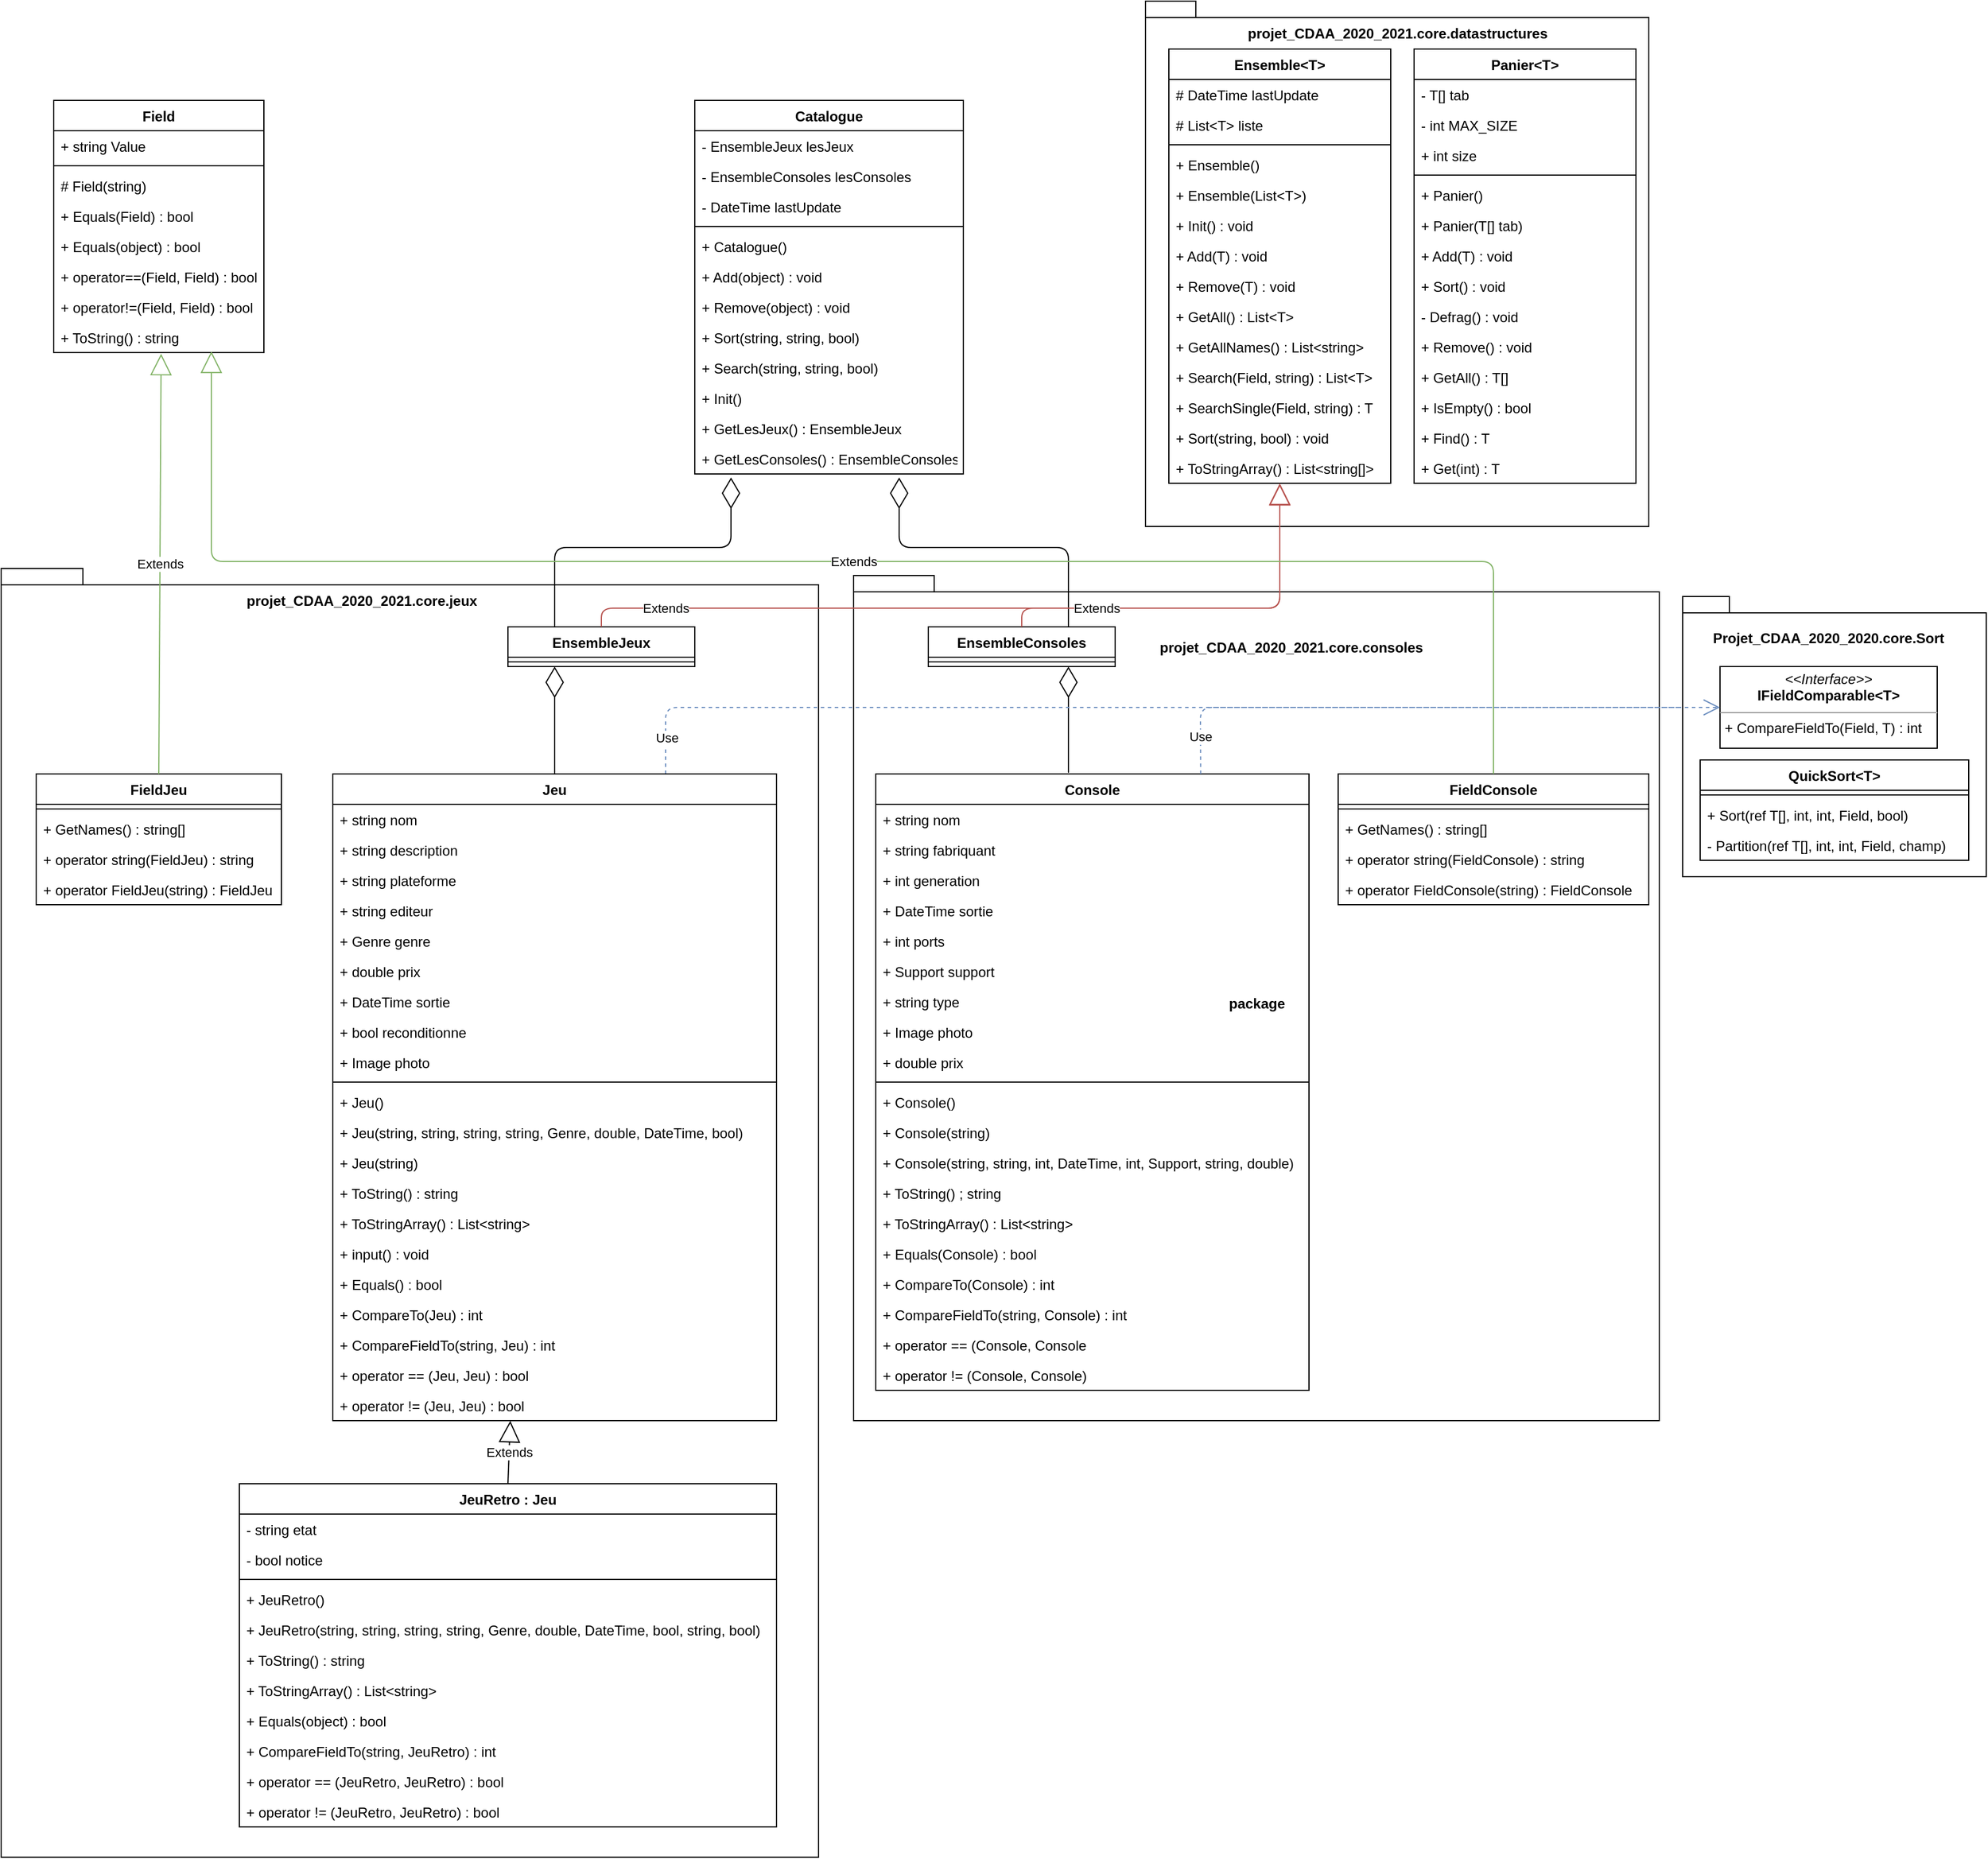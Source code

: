 <mxfile version="13.9.9" type="device"><diagram id="C5RBs43oDa-KdzZeNtuy" name="Page-1"><mxGraphModel dx="2844" dy="1644" grid="1" gridSize="10" guides="1" tooltips="1" connect="1" arrows="1" fold="1" page="1" pageScale="1" pageWidth="827" pageHeight="1169" math="0" shadow="0"><root><mxCell id="WIyWlLk6GJQsqaUBKTNV-0"/><mxCell id="WIyWlLk6GJQsqaUBKTNV-1" parent="WIyWlLk6GJQsqaUBKTNV-0"/><mxCell id="S_NhFD1LJ7OR-dnTlbpL-75" value="package" style="shape=folder;fontStyle=1;spacingTop=10;tabWidth=40;tabHeight=14;tabPosition=left;html=1;" vertex="1" parent="WIyWlLk6GJQsqaUBKTNV-1"><mxGeometry x="750" y="492" width="690" height="724" as="geometry"/></mxCell><mxCell id="S_NhFD1LJ7OR-dnTlbpL-71" value="" style="shape=folder;fontStyle=1;spacingTop=10;tabWidth=40;tabHeight=14;tabPosition=left;html=1;" vertex="1" parent="WIyWlLk6GJQsqaUBKTNV-1"><mxGeometry x="20" y="486" width="700" height="1104" as="geometry"/></mxCell><mxCell id="APWC3XHS7xN2ZcFeUGXI-212" value="" style="endArrow=diamondThin;endFill=0;endSize=24;html=1;entryX=0.75;entryY=1;entryDx=0;entryDy=0;" parent="WIyWlLk6GJQsqaUBKTNV-1" target="APWC3XHS7xN2ZcFeUGXI-103" edge="1"><mxGeometry x="239" y="57" width="160" as="geometry"><mxPoint x="934" y="661" as="sourcePoint"/><mxPoint x="924" y="578" as="targetPoint"/></mxGeometry></mxCell><mxCell id="APWC3XHS7xN2ZcFeUGXI-231" value="Use" style="endArrow=open;endSize=12;dashed=1;html=1;exitX=0.75;exitY=0;exitDx=0;exitDy=0;fillColor=#dae8fc;strokeColor=#6c8ebf;" parent="WIyWlLk6GJQsqaUBKTNV-1" source="APWC3XHS7xN2ZcFeUGXI-38" edge="1"><mxGeometry width="160" as="geometry"><mxPoint x="1094.64" y="685.328" as="sourcePoint"/><mxPoint x="1490" y="605" as="targetPoint"/><Array as="points"><mxPoint x="589" y="605"/></Array><mxPoint x="-450" y="-3" as="offset"/></mxGeometry></mxCell><mxCell id="APWC3XHS7xN2ZcFeUGXI-211" value="" style="endArrow=diamondThin;endFill=0;endSize=24;html=1;exitX=0.5;exitY=0;exitDx=0;exitDy=0;entryX=0.25;entryY=1;entryDx=0;entryDy=0;" parent="WIyWlLk6GJQsqaUBKTNV-1" source="APWC3XHS7xN2ZcFeUGXI-38" target="APWC3XHS7xN2ZcFeUGXI-99" edge="1"><mxGeometry x="239" y="57" width="160" as="geometry"><mxPoint x="872.85" y="688" as="sourcePoint"/><mxPoint x="534" y="596.62" as="targetPoint"/></mxGeometry></mxCell><mxCell id="APWC3XHS7xN2ZcFeUGXI-214" value="" style="endArrow=diamondThin;endFill=0;endSize=24;html=1;exitX=0.25;exitY=0;exitDx=0;exitDy=0;entryX=0.135;entryY=1.115;entryDx=0;entryDy=0;entryPerimeter=0;" parent="WIyWlLk6GJQsqaUBKTNV-1" source="APWC3XHS7xN2ZcFeUGXI-99" target="APWC3XHS7xN2ZcFeUGXI-117" edge="1"><mxGeometry x="239" y="57" width="160" as="geometry"><mxPoint x="484" y="428" as="sourcePoint"/><mxPoint x="524" y="334" as="targetPoint"/><Array as="points"><mxPoint x="494" y="468"/><mxPoint x="645" y="468"/></Array></mxGeometry></mxCell><mxCell id="APWC3XHS7xN2ZcFeUGXI-215" value="" style="endArrow=diamondThin;endFill=0;endSize=24;html=1;exitX=0.75;exitY=0;exitDx=0;exitDy=0;entryX=0.761;entryY=1.115;entryDx=0;entryDy=0;entryPerimeter=0;" parent="WIyWlLk6GJQsqaUBKTNV-1" source="APWC3XHS7xN2ZcFeUGXI-103" target="APWC3XHS7xN2ZcFeUGXI-117" edge="1"><mxGeometry x="239" y="57" width="160" as="geometry"><mxPoint x="504" y="544" as="sourcePoint"/><mxPoint x="665.05" y="70.99" as="targetPoint"/><Array as="points"><mxPoint x="934" y="468"/><mxPoint x="789" y="468"/></Array></mxGeometry></mxCell><mxCell id="APWC3XHS7xN2ZcFeUGXI-38" value="Jeu" style="swimlane;fontStyle=1;align=center;verticalAlign=top;childLayout=stackLayout;horizontal=1;startSize=26;horizontalStack=0;resizeParent=1;resizeParentMax=0;resizeLast=0;collapsible=1;marginBottom=0;" parent="WIyWlLk6GJQsqaUBKTNV-1" vertex="1"><mxGeometry x="304" y="662" width="380" height="554" as="geometry"/></mxCell><mxCell id="APWC3XHS7xN2ZcFeUGXI-39" value="+ string nom" style="text;strokeColor=none;fillColor=none;align=left;verticalAlign=top;spacingLeft=4;spacingRight=4;overflow=hidden;rotatable=0;points=[[0,0.5],[1,0.5]];portConstraint=eastwest;" parent="APWC3XHS7xN2ZcFeUGXI-38" vertex="1"><mxGeometry y="26" width="380" height="26" as="geometry"/></mxCell><mxCell id="APWC3XHS7xN2ZcFeUGXI-42" value="+ string description" style="text;strokeColor=none;fillColor=none;align=left;verticalAlign=top;spacingLeft=4;spacingRight=4;overflow=hidden;rotatable=0;points=[[0,0.5],[1,0.5]];portConstraint=eastwest;" parent="APWC3XHS7xN2ZcFeUGXI-38" vertex="1"><mxGeometry y="52" width="380" height="26" as="geometry"/></mxCell><mxCell id="APWC3XHS7xN2ZcFeUGXI-43" value="+ string plateforme&#10;" style="text;strokeColor=none;fillColor=none;align=left;verticalAlign=top;spacingLeft=4;spacingRight=4;overflow=hidden;rotatable=0;points=[[0,0.5],[1,0.5]];portConstraint=eastwest;" parent="APWC3XHS7xN2ZcFeUGXI-38" vertex="1"><mxGeometry y="78" width="380" height="26" as="geometry"/></mxCell><mxCell id="APWC3XHS7xN2ZcFeUGXI-44" value="+ string editeur" style="text;strokeColor=none;fillColor=none;align=left;verticalAlign=top;spacingLeft=4;spacingRight=4;overflow=hidden;rotatable=0;points=[[0,0.5],[1,0.5]];portConstraint=eastwest;" parent="APWC3XHS7xN2ZcFeUGXI-38" vertex="1"><mxGeometry y="104" width="380" height="26" as="geometry"/></mxCell><mxCell id="APWC3XHS7xN2ZcFeUGXI-45" value="+ Genre genre" style="text;strokeColor=none;fillColor=none;align=left;verticalAlign=top;spacingLeft=4;spacingRight=4;overflow=hidden;rotatable=0;points=[[0,0.5],[1,0.5]];portConstraint=eastwest;" parent="APWC3XHS7xN2ZcFeUGXI-38" vertex="1"><mxGeometry y="130" width="380" height="26" as="geometry"/></mxCell><mxCell id="APWC3XHS7xN2ZcFeUGXI-46" value="+ double prix" style="text;strokeColor=none;fillColor=none;align=left;verticalAlign=top;spacingLeft=4;spacingRight=4;overflow=hidden;rotatable=0;points=[[0,0.5],[1,0.5]];portConstraint=eastwest;" parent="APWC3XHS7xN2ZcFeUGXI-38" vertex="1"><mxGeometry y="156" width="380" height="26" as="geometry"/></mxCell><mxCell id="APWC3XHS7xN2ZcFeUGXI-47" value="+ DateTime sortie" style="text;strokeColor=none;fillColor=none;align=left;verticalAlign=top;spacingLeft=4;spacingRight=4;overflow=hidden;rotatable=0;points=[[0,0.5],[1,0.5]];portConstraint=eastwest;" parent="APWC3XHS7xN2ZcFeUGXI-38" vertex="1"><mxGeometry y="182" width="380" height="26" as="geometry"/></mxCell><mxCell id="APWC3XHS7xN2ZcFeUGXI-48" value="+ bool reconditionne" style="text;strokeColor=none;fillColor=none;align=left;verticalAlign=top;spacingLeft=4;spacingRight=4;overflow=hidden;rotatable=0;points=[[0,0.5],[1,0.5]];portConstraint=eastwest;" parent="APWC3XHS7xN2ZcFeUGXI-38" vertex="1"><mxGeometry y="208" width="380" height="26" as="geometry"/></mxCell><mxCell id="S_NhFD1LJ7OR-dnTlbpL-1" value="+ Image photo&#10;" style="text;strokeColor=none;fillColor=none;align=left;verticalAlign=top;spacingLeft=4;spacingRight=4;overflow=hidden;rotatable=0;points=[[0,0.5],[1,0.5]];portConstraint=eastwest;" vertex="1" parent="APWC3XHS7xN2ZcFeUGXI-38"><mxGeometry y="234" width="380" height="26" as="geometry"/></mxCell><mxCell id="APWC3XHS7xN2ZcFeUGXI-40" value="" style="line;strokeWidth=1;fillColor=none;align=left;verticalAlign=middle;spacingTop=-1;spacingLeft=3;spacingRight=3;rotatable=0;labelPosition=right;points=[];portConstraint=eastwest;" parent="APWC3XHS7xN2ZcFeUGXI-38" vertex="1"><mxGeometry y="260" width="380" height="8" as="geometry"/></mxCell><mxCell id="APWC3XHS7xN2ZcFeUGXI-41" value="+ Jeu()&#10;" style="text;strokeColor=none;fillColor=none;align=left;verticalAlign=top;spacingLeft=4;spacingRight=4;overflow=hidden;rotatable=0;points=[[0,0.5],[1,0.5]];portConstraint=eastwest;" parent="APWC3XHS7xN2ZcFeUGXI-38" vertex="1"><mxGeometry y="268" width="380" height="26" as="geometry"/></mxCell><mxCell id="APWC3XHS7xN2ZcFeUGXI-49" value="+ Jeu(string, string, string, string, Genre, double, DateTime, bool)&#10;" style="text;strokeColor=none;fillColor=none;align=left;verticalAlign=top;spacingLeft=4;spacingRight=4;overflow=hidden;rotatable=0;points=[[0,0.5],[1,0.5]];portConstraint=eastwest;" parent="APWC3XHS7xN2ZcFeUGXI-38" vertex="1"><mxGeometry y="294" width="380" height="26" as="geometry"/></mxCell><mxCell id="APWC3XHS7xN2ZcFeUGXI-50" value="+ Jeu(string)&#10;" style="text;strokeColor=none;fillColor=none;align=left;verticalAlign=top;spacingLeft=4;spacingRight=4;overflow=hidden;rotatable=0;points=[[0,0.5],[1,0.5]];portConstraint=eastwest;" parent="APWC3XHS7xN2ZcFeUGXI-38" vertex="1"><mxGeometry y="320" width="380" height="26" as="geometry"/></mxCell><mxCell id="APWC3XHS7xN2ZcFeUGXI-51" value="+ ToString() : string" style="text;strokeColor=none;fillColor=none;align=left;verticalAlign=top;spacingLeft=4;spacingRight=4;overflow=hidden;rotatable=0;points=[[0,0.5],[1,0.5]];portConstraint=eastwest;" parent="APWC3XHS7xN2ZcFeUGXI-38" vertex="1"><mxGeometry y="346" width="380" height="26" as="geometry"/></mxCell><mxCell id="APWC3XHS7xN2ZcFeUGXI-52" value="+ ToStringArray() : List&lt;string&gt;" style="text;strokeColor=none;fillColor=none;align=left;verticalAlign=top;spacingLeft=4;spacingRight=4;overflow=hidden;rotatable=0;points=[[0,0.5],[1,0.5]];portConstraint=eastwest;" parent="APWC3XHS7xN2ZcFeUGXI-38" vertex="1"><mxGeometry y="372" width="380" height="26" as="geometry"/></mxCell><mxCell id="APWC3XHS7xN2ZcFeUGXI-53" value="+ input() : void" style="text;strokeColor=none;fillColor=none;align=left;verticalAlign=top;spacingLeft=4;spacingRight=4;overflow=hidden;rotatable=0;points=[[0,0.5],[1,0.5]];portConstraint=eastwest;" parent="APWC3XHS7xN2ZcFeUGXI-38" vertex="1"><mxGeometry y="398" width="380" height="26" as="geometry"/></mxCell><mxCell id="APWC3XHS7xN2ZcFeUGXI-54" value="+ Equals() : bool&#10;" style="text;strokeColor=none;fillColor=none;align=left;verticalAlign=top;spacingLeft=4;spacingRight=4;overflow=hidden;rotatable=0;points=[[0,0.5],[1,0.5]];portConstraint=eastwest;" parent="APWC3XHS7xN2ZcFeUGXI-38" vertex="1"><mxGeometry y="424" width="380" height="26" as="geometry"/></mxCell><mxCell id="APWC3XHS7xN2ZcFeUGXI-55" value="+ CompareTo(Jeu) : int" style="text;strokeColor=none;fillColor=none;align=left;verticalAlign=top;spacingLeft=4;spacingRight=4;overflow=hidden;rotatable=0;points=[[0,0.5],[1,0.5]];portConstraint=eastwest;" parent="APWC3XHS7xN2ZcFeUGXI-38" vertex="1"><mxGeometry y="450" width="380" height="26" as="geometry"/></mxCell><mxCell id="APWC3XHS7xN2ZcFeUGXI-56" value="+ CompareFieldTo(string, Jeu) : int" style="text;strokeColor=none;fillColor=none;align=left;verticalAlign=top;spacingLeft=4;spacingRight=4;overflow=hidden;rotatable=0;points=[[0,0.5],[1,0.5]];portConstraint=eastwest;" parent="APWC3XHS7xN2ZcFeUGXI-38" vertex="1"><mxGeometry y="476" width="380" height="26" as="geometry"/></mxCell><mxCell id="APWC3XHS7xN2ZcFeUGXI-57" value="+ operator == (Jeu, Jeu) : bool" style="text;strokeColor=none;fillColor=none;align=left;verticalAlign=top;spacingLeft=4;spacingRight=4;overflow=hidden;rotatable=0;points=[[0,0.5],[1,0.5]];portConstraint=eastwest;" parent="APWC3XHS7xN2ZcFeUGXI-38" vertex="1"><mxGeometry y="502" width="380" height="26" as="geometry"/></mxCell><mxCell id="APWC3XHS7xN2ZcFeUGXI-58" value="+ operator != (Jeu, Jeu) : bool" style="text;strokeColor=none;fillColor=none;align=left;verticalAlign=top;spacingLeft=4;spacingRight=4;overflow=hidden;rotatable=0;points=[[0,0.5],[1,0.5]];portConstraint=eastwest;" parent="APWC3XHS7xN2ZcFeUGXI-38" vertex="1"><mxGeometry y="528" width="380" height="26" as="geometry"/></mxCell><mxCell id="APWC3XHS7xN2ZcFeUGXI-99" value="EnsembleJeux" style="swimlane;fontStyle=1;align=center;verticalAlign=top;childLayout=stackLayout;horizontal=1;startSize=26;horizontalStack=0;resizeParent=1;resizeParentMax=0;resizeLast=0;collapsible=1;marginBottom=0;" parent="WIyWlLk6GJQsqaUBKTNV-1" vertex="1"><mxGeometry x="454" y="536" width="160" height="34" as="geometry"/></mxCell><mxCell id="APWC3XHS7xN2ZcFeUGXI-101" value="" style="line;strokeWidth=1;fillColor=none;align=left;verticalAlign=middle;spacingTop=-1;spacingLeft=3;spacingRight=3;rotatable=0;labelPosition=right;points=[];portConstraint=eastwest;" parent="APWC3XHS7xN2ZcFeUGXI-99" vertex="1"><mxGeometry y="26" width="160" height="8" as="geometry"/></mxCell><mxCell id="APWC3XHS7xN2ZcFeUGXI-105" value="Catalogue" style="swimlane;fontStyle=1;align=center;verticalAlign=top;childLayout=stackLayout;horizontal=1;startSize=26;horizontalStack=0;resizeParent=1;resizeParentMax=0;resizeLast=0;collapsible=1;marginBottom=0;" parent="WIyWlLk6GJQsqaUBKTNV-1" vertex="1"><mxGeometry x="614" y="85" width="230" height="320" as="geometry"/></mxCell><mxCell id="APWC3XHS7xN2ZcFeUGXI-106" value="- EnsembleJeux lesJeux" style="text;strokeColor=none;fillColor=none;align=left;verticalAlign=top;spacingLeft=4;spacingRight=4;overflow=hidden;rotatable=0;points=[[0,0.5],[1,0.5]];portConstraint=eastwest;" parent="APWC3XHS7xN2ZcFeUGXI-105" vertex="1"><mxGeometry y="26" width="230" height="26" as="geometry"/></mxCell><mxCell id="APWC3XHS7xN2ZcFeUGXI-109" value="- EnsembleConsoles lesConsoles " style="text;strokeColor=none;fillColor=none;align=left;verticalAlign=top;spacingLeft=4;spacingRight=4;overflow=hidden;rotatable=0;points=[[0,0.5],[1,0.5]];portConstraint=eastwest;" parent="APWC3XHS7xN2ZcFeUGXI-105" vertex="1"><mxGeometry y="52" width="230" height="26" as="geometry"/></mxCell><mxCell id="APWC3XHS7xN2ZcFeUGXI-110" value="- DateTime lastUpdate" style="text;strokeColor=none;fillColor=none;align=left;verticalAlign=top;spacingLeft=4;spacingRight=4;overflow=hidden;rotatable=0;points=[[0,0.5],[1,0.5]];portConstraint=eastwest;" parent="APWC3XHS7xN2ZcFeUGXI-105" vertex="1"><mxGeometry y="78" width="230" height="26" as="geometry"/></mxCell><mxCell id="APWC3XHS7xN2ZcFeUGXI-107" value="" style="line;strokeWidth=1;fillColor=none;align=left;verticalAlign=middle;spacingTop=-1;spacingLeft=3;spacingRight=3;rotatable=0;labelPosition=right;points=[];portConstraint=eastwest;" parent="APWC3XHS7xN2ZcFeUGXI-105" vertex="1"><mxGeometry y="104" width="230" height="8" as="geometry"/></mxCell><mxCell id="APWC3XHS7xN2ZcFeUGXI-108" value="+ Catalogue()" style="text;strokeColor=none;fillColor=none;align=left;verticalAlign=top;spacingLeft=4;spacingRight=4;overflow=hidden;rotatable=0;points=[[0,0.5],[1,0.5]];portConstraint=eastwest;" parent="APWC3XHS7xN2ZcFeUGXI-105" vertex="1"><mxGeometry y="112" width="230" height="26" as="geometry"/></mxCell><mxCell id="APWC3XHS7xN2ZcFeUGXI-111" value="+ Add(object) : void" style="text;strokeColor=none;fillColor=none;align=left;verticalAlign=top;spacingLeft=4;spacingRight=4;overflow=hidden;rotatable=0;points=[[0,0.5],[1,0.5]];portConstraint=eastwest;" parent="APWC3XHS7xN2ZcFeUGXI-105" vertex="1"><mxGeometry y="138" width="230" height="26" as="geometry"/></mxCell><mxCell id="APWC3XHS7xN2ZcFeUGXI-112" value="+ Remove(object) : void" style="text;strokeColor=none;fillColor=none;align=left;verticalAlign=top;spacingLeft=4;spacingRight=4;overflow=hidden;rotatable=0;points=[[0,0.5],[1,0.5]];portConstraint=eastwest;" parent="APWC3XHS7xN2ZcFeUGXI-105" vertex="1"><mxGeometry y="164" width="230" height="26" as="geometry"/></mxCell><mxCell id="APWC3XHS7xN2ZcFeUGXI-113" value="+ Sort(string, string, bool)" style="text;strokeColor=none;fillColor=none;align=left;verticalAlign=top;spacingLeft=4;spacingRight=4;overflow=hidden;rotatable=0;points=[[0,0.5],[1,0.5]];portConstraint=eastwest;" parent="APWC3XHS7xN2ZcFeUGXI-105" vertex="1"><mxGeometry y="190" width="230" height="26" as="geometry"/></mxCell><mxCell id="APWC3XHS7xN2ZcFeUGXI-114" value="+ Search(string, string, bool)" style="text;strokeColor=none;fillColor=none;align=left;verticalAlign=top;spacingLeft=4;spacingRight=4;overflow=hidden;rotatable=0;points=[[0,0.5],[1,0.5]];portConstraint=eastwest;" parent="APWC3XHS7xN2ZcFeUGXI-105" vertex="1"><mxGeometry y="216" width="230" height="26" as="geometry"/></mxCell><mxCell id="APWC3XHS7xN2ZcFeUGXI-115" value="+ Init()" style="text;strokeColor=none;fillColor=none;align=left;verticalAlign=top;spacingLeft=4;spacingRight=4;overflow=hidden;rotatable=0;points=[[0,0.5],[1,0.5]];portConstraint=eastwest;" parent="APWC3XHS7xN2ZcFeUGXI-105" vertex="1"><mxGeometry y="242" width="230" height="26" as="geometry"/></mxCell><mxCell id="APWC3XHS7xN2ZcFeUGXI-116" value="+ GetLesJeux() : EnsembleJeux" style="text;strokeColor=none;fillColor=none;align=left;verticalAlign=top;spacingLeft=4;spacingRight=4;overflow=hidden;rotatable=0;points=[[0,0.5],[1,0.5]];portConstraint=eastwest;" parent="APWC3XHS7xN2ZcFeUGXI-105" vertex="1"><mxGeometry y="268" width="230" height="26" as="geometry"/></mxCell><mxCell id="APWC3XHS7xN2ZcFeUGXI-117" value="+ GetLesConsoles() : EnsembleConsoles" style="text;strokeColor=none;fillColor=none;align=left;verticalAlign=top;spacingLeft=4;spacingRight=4;overflow=hidden;rotatable=0;points=[[0,0.5],[1,0.5]];portConstraint=eastwest;" parent="APWC3XHS7xN2ZcFeUGXI-105" vertex="1"><mxGeometry y="294" width="230" height="26" as="geometry"/></mxCell><mxCell id="APWC3XHS7xN2ZcFeUGXI-103" value="EnsembleConsoles&#10;" style="swimlane;fontStyle=1;align=center;verticalAlign=top;childLayout=stackLayout;horizontal=1;startSize=26;horizontalStack=0;resizeParent=1;resizeParentMax=0;resizeLast=0;collapsible=1;marginBottom=0;" parent="WIyWlLk6GJQsqaUBKTNV-1" vertex="1"><mxGeometry x="814" y="536" width="160" height="34" as="geometry"/></mxCell><mxCell id="APWC3XHS7xN2ZcFeUGXI-104" value="" style="line;strokeWidth=1;fillColor=none;align=left;verticalAlign=middle;spacingTop=-1;spacingLeft=3;spacingRight=3;rotatable=0;labelPosition=right;points=[];portConstraint=eastwest;" parent="APWC3XHS7xN2ZcFeUGXI-103" vertex="1"><mxGeometry y="26" width="160" height="8" as="geometry"/></mxCell><mxCell id="APWC3XHS7xN2ZcFeUGXI-118" value="Console" style="swimlane;fontStyle=1;align=center;verticalAlign=top;childLayout=stackLayout;horizontal=1;startSize=26;horizontalStack=0;resizeParent=1;resizeParentMax=0;resizeLast=0;collapsible=1;marginBottom=0;" parent="WIyWlLk6GJQsqaUBKTNV-1" vertex="1"><mxGeometry x="769" y="662" width="371" height="528" as="geometry"/></mxCell><mxCell id="APWC3XHS7xN2ZcFeUGXI-119" value="+ string nom&#10;" style="text;strokeColor=none;fillColor=none;align=left;verticalAlign=top;spacingLeft=4;spacingRight=4;overflow=hidden;rotatable=0;points=[[0,0.5],[1,0.5]];portConstraint=eastwest;" parent="APWC3XHS7xN2ZcFeUGXI-118" vertex="1"><mxGeometry y="26" width="371" height="26" as="geometry"/></mxCell><mxCell id="APWC3XHS7xN2ZcFeUGXI-122" value="+ string fabriquant" style="text;strokeColor=none;fillColor=none;align=left;verticalAlign=top;spacingLeft=4;spacingRight=4;overflow=hidden;rotatable=0;points=[[0,0.5],[1,0.5]];portConstraint=eastwest;" parent="APWC3XHS7xN2ZcFeUGXI-118" vertex="1"><mxGeometry y="52" width="371" height="26" as="geometry"/></mxCell><mxCell id="APWC3XHS7xN2ZcFeUGXI-123" value="+ int generation" style="text;strokeColor=none;fillColor=none;align=left;verticalAlign=top;spacingLeft=4;spacingRight=4;overflow=hidden;rotatable=0;points=[[0,0.5],[1,0.5]];portConstraint=eastwest;" parent="APWC3XHS7xN2ZcFeUGXI-118" vertex="1"><mxGeometry y="78" width="371" height="26" as="geometry"/></mxCell><mxCell id="APWC3XHS7xN2ZcFeUGXI-124" value="+ DateTime sortie" style="text;strokeColor=none;fillColor=none;align=left;verticalAlign=top;spacingLeft=4;spacingRight=4;overflow=hidden;rotatable=0;points=[[0,0.5],[1,0.5]];portConstraint=eastwest;" parent="APWC3XHS7xN2ZcFeUGXI-118" vertex="1"><mxGeometry y="104" width="371" height="26" as="geometry"/></mxCell><mxCell id="APWC3XHS7xN2ZcFeUGXI-125" value="+ int ports" style="text;strokeColor=none;fillColor=none;align=left;verticalAlign=top;spacingLeft=4;spacingRight=4;overflow=hidden;rotatable=0;points=[[0,0.5],[1,0.5]];portConstraint=eastwest;" parent="APWC3XHS7xN2ZcFeUGXI-118" vertex="1"><mxGeometry y="130" width="371" height="26" as="geometry"/></mxCell><mxCell id="APWC3XHS7xN2ZcFeUGXI-126" value="+ Support support" style="text;strokeColor=none;fillColor=none;align=left;verticalAlign=top;spacingLeft=4;spacingRight=4;overflow=hidden;rotatable=0;points=[[0,0.5],[1,0.5]];portConstraint=eastwest;" parent="APWC3XHS7xN2ZcFeUGXI-118" vertex="1"><mxGeometry y="156" width="371" height="26" as="geometry"/></mxCell><mxCell id="APWC3XHS7xN2ZcFeUGXI-127" value="+ string type" style="text;strokeColor=none;fillColor=none;align=left;verticalAlign=top;spacingLeft=4;spacingRight=4;overflow=hidden;rotatable=0;points=[[0,0.5],[1,0.5]];portConstraint=eastwest;" parent="APWC3XHS7xN2ZcFeUGXI-118" vertex="1"><mxGeometry y="182" width="371" height="26" as="geometry"/></mxCell><mxCell id="S_NhFD1LJ7OR-dnTlbpL-3" value="+ Image photo&#10;" style="text;strokeColor=none;fillColor=none;align=left;verticalAlign=top;spacingLeft=4;spacingRight=4;overflow=hidden;rotatable=0;points=[[0,0.5],[1,0.5]];portConstraint=eastwest;" vertex="1" parent="APWC3XHS7xN2ZcFeUGXI-118"><mxGeometry y="208" width="371" height="26" as="geometry"/></mxCell><mxCell id="S_NhFD1LJ7OR-dnTlbpL-2" value="+ double prix&#10;" style="text;strokeColor=none;fillColor=none;align=left;verticalAlign=top;spacingLeft=4;spacingRight=4;overflow=hidden;rotatable=0;points=[[0,0.5],[1,0.5]];portConstraint=eastwest;" vertex="1" parent="APWC3XHS7xN2ZcFeUGXI-118"><mxGeometry y="234" width="371" height="26" as="geometry"/></mxCell><mxCell id="APWC3XHS7xN2ZcFeUGXI-120" value="" style="line;strokeWidth=1;fillColor=none;align=left;verticalAlign=middle;spacingTop=-1;spacingLeft=3;spacingRight=3;rotatable=0;labelPosition=right;points=[];portConstraint=eastwest;" parent="APWC3XHS7xN2ZcFeUGXI-118" vertex="1"><mxGeometry y="260" width="371" height="8" as="geometry"/></mxCell><mxCell id="APWC3XHS7xN2ZcFeUGXI-121" value="+ Console()" style="text;strokeColor=none;fillColor=none;align=left;verticalAlign=top;spacingLeft=4;spacingRight=4;overflow=hidden;rotatable=0;points=[[0,0.5],[1,0.5]];portConstraint=eastwest;" parent="APWC3XHS7xN2ZcFeUGXI-118" vertex="1"><mxGeometry y="268" width="371" height="26" as="geometry"/></mxCell><mxCell id="APWC3XHS7xN2ZcFeUGXI-128" value="+ Console(string)" style="text;strokeColor=none;fillColor=none;align=left;verticalAlign=top;spacingLeft=4;spacingRight=4;overflow=hidden;rotatable=0;points=[[0,0.5],[1,0.5]];portConstraint=eastwest;" parent="APWC3XHS7xN2ZcFeUGXI-118" vertex="1"><mxGeometry y="294" width="371" height="26" as="geometry"/></mxCell><mxCell id="APWC3XHS7xN2ZcFeUGXI-129" value="+ Console(string, string, int, DateTime, int, Support, string, double)" style="text;strokeColor=none;fillColor=none;align=left;verticalAlign=top;spacingLeft=4;spacingRight=4;overflow=hidden;rotatable=0;points=[[0,0.5],[1,0.5]];portConstraint=eastwest;" parent="APWC3XHS7xN2ZcFeUGXI-118" vertex="1"><mxGeometry y="320" width="371" height="26" as="geometry"/></mxCell><mxCell id="APWC3XHS7xN2ZcFeUGXI-130" value="+ ToString() ; string" style="text;strokeColor=none;fillColor=none;align=left;verticalAlign=top;spacingLeft=4;spacingRight=4;overflow=hidden;rotatable=0;points=[[0,0.5],[1,0.5]];portConstraint=eastwest;" parent="APWC3XHS7xN2ZcFeUGXI-118" vertex="1"><mxGeometry y="346" width="371" height="26" as="geometry"/></mxCell><mxCell id="APWC3XHS7xN2ZcFeUGXI-131" value="+ ToStringArray() : List&lt;string&gt;" style="text;strokeColor=none;fillColor=none;align=left;verticalAlign=top;spacingLeft=4;spacingRight=4;overflow=hidden;rotatable=0;points=[[0,0.5],[1,0.5]];portConstraint=eastwest;" parent="APWC3XHS7xN2ZcFeUGXI-118" vertex="1"><mxGeometry y="372" width="371" height="26" as="geometry"/></mxCell><mxCell id="APWC3XHS7xN2ZcFeUGXI-132" value="+ Equals(Console) : bool" style="text;strokeColor=none;fillColor=none;align=left;verticalAlign=top;spacingLeft=4;spacingRight=4;overflow=hidden;rotatable=0;points=[[0,0.5],[1,0.5]];portConstraint=eastwest;" parent="APWC3XHS7xN2ZcFeUGXI-118" vertex="1"><mxGeometry y="398" width="371" height="26" as="geometry"/></mxCell><mxCell id="APWC3XHS7xN2ZcFeUGXI-133" value="+ CompareTo(Console) : int" style="text;strokeColor=none;fillColor=none;align=left;verticalAlign=top;spacingLeft=4;spacingRight=4;overflow=hidden;rotatable=0;points=[[0,0.5],[1,0.5]];portConstraint=eastwest;" parent="APWC3XHS7xN2ZcFeUGXI-118" vertex="1"><mxGeometry y="424" width="371" height="26" as="geometry"/></mxCell><mxCell id="APWC3XHS7xN2ZcFeUGXI-134" value="+ CompareFieldTo(string, Console) : int" style="text;strokeColor=none;fillColor=none;align=left;verticalAlign=top;spacingLeft=4;spacingRight=4;overflow=hidden;rotatable=0;points=[[0,0.5],[1,0.5]];portConstraint=eastwest;" parent="APWC3XHS7xN2ZcFeUGXI-118" vertex="1"><mxGeometry y="450" width="371" height="26" as="geometry"/></mxCell><mxCell id="APWC3XHS7xN2ZcFeUGXI-135" value="+ operator == (Console, Console" style="text;strokeColor=none;fillColor=none;align=left;verticalAlign=top;spacingLeft=4;spacingRight=4;overflow=hidden;rotatable=0;points=[[0,0.5],[1,0.5]];portConstraint=eastwest;" parent="APWC3XHS7xN2ZcFeUGXI-118" vertex="1"><mxGeometry y="476" width="371" height="26" as="geometry"/></mxCell><mxCell id="APWC3XHS7xN2ZcFeUGXI-136" value="+ operator != (Console, Console)" style="text;strokeColor=none;fillColor=none;align=left;verticalAlign=top;spacingLeft=4;spacingRight=4;overflow=hidden;rotatable=0;points=[[0,0.5],[1,0.5]];portConstraint=eastwest;" parent="APWC3XHS7xN2ZcFeUGXI-118" vertex="1"><mxGeometry y="502" width="371" height="26" as="geometry"/></mxCell><mxCell id="S_NhFD1LJ7OR-dnTlbpL-11" value="" style="group;fontStyle=1" vertex="1" connectable="0" parent="WIyWlLk6GJQsqaUBKTNV-1"><mxGeometry x="1000" width="431" height="450" as="geometry"/></mxCell><mxCell id="APWC3XHS7xN2ZcFeUGXI-237" value="" style="shape=folder;fontStyle=1;spacingTop=10;tabWidth=40;tabHeight=14;tabPosition=left;html=1;" parent="S_NhFD1LJ7OR-dnTlbpL-11" vertex="1"><mxGeometry width="431" height="450" as="geometry"/></mxCell><mxCell id="APWC3XHS7xN2ZcFeUGXI-239" value="projet_CDAA_2020_2021.core.datastructures" style="text;html=1;strokeColor=none;fillColor=none;align=center;verticalAlign=middle;whiteSpace=wrap;rounded=0;fontStyle=1" parent="S_NhFD1LJ7OR-dnTlbpL-11" vertex="1"><mxGeometry x="90.5" y="18" width="250" height="20" as="geometry"/></mxCell><mxCell id="APWC3XHS7xN2ZcFeUGXI-86" value="Ensemble&lt;T&gt;" style="swimlane;fontStyle=1;align=center;verticalAlign=top;childLayout=stackLayout;horizontal=1;startSize=26;horizontalStack=0;resizeParent=1;resizeParentMax=0;resizeLast=0;collapsible=1;marginBottom=0;" parent="S_NhFD1LJ7OR-dnTlbpL-11" vertex="1"><mxGeometry x="20" y="41" width="190" height="372" as="geometry"/></mxCell><mxCell id="APWC3XHS7xN2ZcFeUGXI-87" value="# DateTime lastUpdate" style="text;strokeColor=none;fillColor=none;align=left;verticalAlign=top;spacingLeft=4;spacingRight=4;overflow=hidden;rotatable=0;points=[[0,0.5],[1,0.5]];portConstraint=eastwest;" parent="APWC3XHS7xN2ZcFeUGXI-86" vertex="1"><mxGeometry y="26" width="190" height="26" as="geometry"/></mxCell><mxCell id="APWC3XHS7xN2ZcFeUGXI-90" value="# List&lt;T&gt; liste" style="text;strokeColor=none;fillColor=none;align=left;verticalAlign=top;spacingLeft=4;spacingRight=4;overflow=hidden;rotatable=0;points=[[0,0.5],[1,0.5]];portConstraint=eastwest;" parent="APWC3XHS7xN2ZcFeUGXI-86" vertex="1"><mxGeometry y="52" width="190" height="26" as="geometry"/></mxCell><mxCell id="APWC3XHS7xN2ZcFeUGXI-88" value="" style="line;strokeWidth=1;fillColor=none;align=left;verticalAlign=middle;spacingTop=-1;spacingLeft=3;spacingRight=3;rotatable=0;labelPosition=right;points=[];portConstraint=eastwest;" parent="APWC3XHS7xN2ZcFeUGXI-86" vertex="1"><mxGeometry y="78" width="190" height="8" as="geometry"/></mxCell><mxCell id="APWC3XHS7xN2ZcFeUGXI-89" value="+ Ensemble()&#10;" style="text;strokeColor=none;fillColor=none;align=left;verticalAlign=top;spacingLeft=4;spacingRight=4;overflow=hidden;rotatable=0;points=[[0,0.5],[1,0.5]];portConstraint=eastwest;" parent="APWC3XHS7xN2ZcFeUGXI-86" vertex="1"><mxGeometry y="86" width="190" height="26" as="geometry"/></mxCell><mxCell id="APWC3XHS7xN2ZcFeUGXI-91" value="+ Ensemble(List&lt;T&gt;)" style="text;strokeColor=none;fillColor=none;align=left;verticalAlign=top;spacingLeft=4;spacingRight=4;overflow=hidden;rotatable=0;points=[[0,0.5],[1,0.5]];portConstraint=eastwest;" parent="APWC3XHS7xN2ZcFeUGXI-86" vertex="1"><mxGeometry y="112" width="190" height="26" as="geometry"/></mxCell><mxCell id="APWC3XHS7xN2ZcFeUGXI-92" value="+ Init() : void" style="text;strokeColor=none;fillColor=none;align=left;verticalAlign=top;spacingLeft=4;spacingRight=4;overflow=hidden;rotatable=0;points=[[0,0.5],[1,0.5]];portConstraint=eastwest;" parent="APWC3XHS7xN2ZcFeUGXI-86" vertex="1"><mxGeometry y="138" width="190" height="26" as="geometry"/></mxCell><mxCell id="APWC3XHS7xN2ZcFeUGXI-93" value="+ Add(T) : void" style="text;strokeColor=none;fillColor=none;align=left;verticalAlign=top;spacingLeft=4;spacingRight=4;overflow=hidden;rotatable=0;points=[[0,0.5],[1,0.5]];portConstraint=eastwest;" parent="APWC3XHS7xN2ZcFeUGXI-86" vertex="1"><mxGeometry y="164" width="190" height="26" as="geometry"/></mxCell><mxCell id="APWC3XHS7xN2ZcFeUGXI-94" value="+ Remove(T) : void" style="text;strokeColor=none;fillColor=none;align=left;verticalAlign=top;spacingLeft=4;spacingRight=4;overflow=hidden;rotatable=0;points=[[0,0.5],[1,0.5]];portConstraint=eastwest;" parent="APWC3XHS7xN2ZcFeUGXI-86" vertex="1"><mxGeometry y="190" width="190" height="26" as="geometry"/></mxCell><mxCell id="APWC3XHS7xN2ZcFeUGXI-95" value="+ GetAll() : List&lt;T&gt;" style="text;strokeColor=none;fillColor=none;align=left;verticalAlign=top;spacingLeft=4;spacingRight=4;overflow=hidden;rotatable=0;points=[[0,0.5],[1,0.5]];portConstraint=eastwest;" parent="APWC3XHS7xN2ZcFeUGXI-86" vertex="1"><mxGeometry y="216" width="190" height="26" as="geometry"/></mxCell><mxCell id="S_NhFD1LJ7OR-dnTlbpL-5" value="+ GetAllNames() : List&lt;string&gt;" style="text;strokeColor=none;fillColor=none;align=left;verticalAlign=top;spacingLeft=4;spacingRight=4;overflow=hidden;rotatable=0;points=[[0,0.5],[1,0.5]];portConstraint=eastwest;" vertex="1" parent="APWC3XHS7xN2ZcFeUGXI-86"><mxGeometry y="242" width="190" height="26" as="geometry"/></mxCell><mxCell id="APWC3XHS7xN2ZcFeUGXI-96" value="+ Search(Field, string) : List&lt;T&gt;" style="text;strokeColor=none;fillColor=none;align=left;verticalAlign=top;spacingLeft=4;spacingRight=4;overflow=hidden;rotatable=0;points=[[0,0.5],[1,0.5]];portConstraint=eastwest;" parent="APWC3XHS7xN2ZcFeUGXI-86" vertex="1"><mxGeometry y="268" width="190" height="26" as="geometry"/></mxCell><mxCell id="S_NhFD1LJ7OR-dnTlbpL-4" value="+ SearchSingle(Field, string) : T" style="text;strokeColor=none;fillColor=none;align=left;verticalAlign=top;spacingLeft=4;spacingRight=4;overflow=hidden;rotatable=0;points=[[0,0.5],[1,0.5]];portConstraint=eastwest;" vertex="1" parent="APWC3XHS7xN2ZcFeUGXI-86"><mxGeometry y="294" width="190" height="26" as="geometry"/></mxCell><mxCell id="APWC3XHS7xN2ZcFeUGXI-97" value="+ Sort(string, bool) : void" style="text;strokeColor=none;fillColor=none;align=left;verticalAlign=top;spacingLeft=4;spacingRight=4;overflow=hidden;rotatable=0;points=[[0,0.5],[1,0.5]];portConstraint=eastwest;" parent="APWC3XHS7xN2ZcFeUGXI-86" vertex="1"><mxGeometry y="320" width="190" height="26" as="geometry"/></mxCell><mxCell id="APWC3XHS7xN2ZcFeUGXI-98" value="+ ToStringArray() : List&lt;string[]&gt;" style="text;strokeColor=none;fillColor=none;align=left;verticalAlign=top;spacingLeft=4;spacingRight=4;overflow=hidden;rotatable=0;points=[[0,0.5],[1,0.5]];portConstraint=eastwest;" parent="APWC3XHS7xN2ZcFeUGXI-86" vertex="1"><mxGeometry y="346" width="190" height="26" as="geometry"/></mxCell><mxCell id="EtKE9XzYSdo5jdNQbTqX-0" value="Panier&lt;T&gt;" style="swimlane;fontStyle=1;align=center;verticalAlign=top;childLayout=stackLayout;horizontal=1;startSize=26;horizontalStack=0;resizeParent=1;resizeParentMax=0;resizeLast=0;collapsible=1;marginBottom=0;" parent="S_NhFD1LJ7OR-dnTlbpL-11" vertex="1"><mxGeometry x="230" y="41" width="190" height="372" as="geometry"/></mxCell><mxCell id="EtKE9XzYSdo5jdNQbTqX-1" value="- T[] tab" style="text;strokeColor=none;fillColor=none;align=left;verticalAlign=top;spacingLeft=4;spacingRight=4;overflow=hidden;rotatable=0;points=[[0,0.5],[1,0.5]];portConstraint=eastwest;" parent="EtKE9XzYSdo5jdNQbTqX-0" vertex="1"><mxGeometry y="26" width="190" height="26" as="geometry"/></mxCell><mxCell id="EtKE9XzYSdo5jdNQbTqX-2" value="- int MAX_SIZE" style="text;strokeColor=none;fillColor=none;align=left;verticalAlign=top;spacingLeft=4;spacingRight=4;overflow=hidden;rotatable=0;points=[[0,0.5],[1,0.5]];portConstraint=eastwest;" parent="EtKE9XzYSdo5jdNQbTqX-0" vertex="1"><mxGeometry y="52" width="190" height="26" as="geometry"/></mxCell><mxCell id="EtKE9XzYSdo5jdNQbTqX-13" value="+ int size" style="text;strokeColor=none;fillColor=none;align=left;verticalAlign=top;spacingLeft=4;spacingRight=4;overflow=hidden;rotatable=0;points=[[0,0.5],[1,0.5]];portConstraint=eastwest;" parent="EtKE9XzYSdo5jdNQbTqX-0" vertex="1"><mxGeometry y="78" width="190" height="26" as="geometry"/></mxCell><mxCell id="EtKE9XzYSdo5jdNQbTqX-3" value="" style="line;strokeWidth=1;fillColor=none;align=left;verticalAlign=middle;spacingTop=-1;spacingLeft=3;spacingRight=3;rotatable=0;labelPosition=right;points=[];portConstraint=eastwest;" parent="EtKE9XzYSdo5jdNQbTqX-0" vertex="1"><mxGeometry y="104" width="190" height="8" as="geometry"/></mxCell><mxCell id="EtKE9XzYSdo5jdNQbTqX-4" value="+ Panier()" style="text;strokeColor=none;fillColor=none;align=left;verticalAlign=top;spacingLeft=4;spacingRight=4;overflow=hidden;rotatable=0;points=[[0,0.5],[1,0.5]];portConstraint=eastwest;" parent="EtKE9XzYSdo5jdNQbTqX-0" vertex="1"><mxGeometry y="112" width="190" height="26" as="geometry"/></mxCell><mxCell id="EtKE9XzYSdo5jdNQbTqX-5" value="+ Panier(T[] tab)" style="text;strokeColor=none;fillColor=none;align=left;verticalAlign=top;spacingLeft=4;spacingRight=4;overflow=hidden;rotatable=0;points=[[0,0.5],[1,0.5]];portConstraint=eastwest;" parent="EtKE9XzYSdo5jdNQbTqX-0" vertex="1"><mxGeometry y="138" width="190" height="26" as="geometry"/></mxCell><mxCell id="EtKE9XzYSdo5jdNQbTqX-6" value="+ Add(T) : void" style="text;strokeColor=none;fillColor=none;align=left;verticalAlign=top;spacingLeft=4;spacingRight=4;overflow=hidden;rotatable=0;points=[[0,0.5],[1,0.5]];portConstraint=eastwest;" parent="EtKE9XzYSdo5jdNQbTqX-0" vertex="1"><mxGeometry y="164" width="190" height="26" as="geometry"/></mxCell><mxCell id="EtKE9XzYSdo5jdNQbTqX-7" value="+ Sort() : void" style="text;strokeColor=none;fillColor=none;align=left;verticalAlign=top;spacingLeft=4;spacingRight=4;overflow=hidden;rotatable=0;points=[[0,0.5],[1,0.5]];portConstraint=eastwest;" parent="EtKE9XzYSdo5jdNQbTqX-0" vertex="1"><mxGeometry y="190" width="190" height="26" as="geometry"/></mxCell><mxCell id="S_NhFD1LJ7OR-dnTlbpL-10" value="- Defrag() : void" style="text;strokeColor=none;fillColor=none;align=left;verticalAlign=top;spacingLeft=4;spacingRight=4;overflow=hidden;rotatable=0;points=[[0,0.5],[1,0.5]];portConstraint=eastwest;" vertex="1" parent="EtKE9XzYSdo5jdNQbTqX-0"><mxGeometry y="216" width="190" height="26" as="geometry"/></mxCell><mxCell id="EtKE9XzYSdo5jdNQbTqX-8" value="+ Remove() : void" style="text;strokeColor=none;fillColor=none;align=left;verticalAlign=top;spacingLeft=4;spacingRight=4;overflow=hidden;rotatable=0;points=[[0,0.5],[1,0.5]];portConstraint=eastwest;" parent="EtKE9XzYSdo5jdNQbTqX-0" vertex="1"><mxGeometry y="242" width="190" height="26" as="geometry"/></mxCell><mxCell id="S_NhFD1LJ7OR-dnTlbpL-6" value="+ GetAll() : T[]" style="text;strokeColor=none;fillColor=none;align=left;verticalAlign=top;spacingLeft=4;spacingRight=4;overflow=hidden;rotatable=0;points=[[0,0.5],[1,0.5]];portConstraint=eastwest;" vertex="1" parent="EtKE9XzYSdo5jdNQbTqX-0"><mxGeometry y="268" width="190" height="26" as="geometry"/></mxCell><mxCell id="S_NhFD1LJ7OR-dnTlbpL-7" value="+ IsEmpty() : bool&#10;" style="text;strokeColor=none;fillColor=none;align=left;verticalAlign=top;spacingLeft=4;spacingRight=4;overflow=hidden;rotatable=0;points=[[0,0.5],[1,0.5]];portConstraint=eastwest;" vertex="1" parent="EtKE9XzYSdo5jdNQbTqX-0"><mxGeometry y="294" width="190" height="26" as="geometry"/></mxCell><mxCell id="S_NhFD1LJ7OR-dnTlbpL-8" value="+ Find() : T" style="text;strokeColor=none;fillColor=none;align=left;verticalAlign=top;spacingLeft=4;spacingRight=4;overflow=hidden;rotatable=0;points=[[0,0.5],[1,0.5]];portConstraint=eastwest;" vertex="1" parent="EtKE9XzYSdo5jdNQbTqX-0"><mxGeometry y="320" width="190" height="26" as="geometry"/></mxCell><mxCell id="S_NhFD1LJ7OR-dnTlbpL-9" value="+ Get(int) : T" style="text;strokeColor=none;fillColor=none;align=left;verticalAlign=top;spacingLeft=4;spacingRight=4;overflow=hidden;rotatable=0;points=[[0,0.5],[1,0.5]];portConstraint=eastwest;" vertex="1" parent="EtKE9XzYSdo5jdNQbTqX-0"><mxGeometry y="346" width="190" height="26" as="geometry"/></mxCell><mxCell id="APWC3XHS7xN2ZcFeUGXI-240" style="edgeStyle=orthogonalEdgeStyle;rounded=0;orthogonalLoop=1;jettySize=auto;html=1;exitX=0.5;exitY=1;exitDx=0;exitDy=0;" parent="S_NhFD1LJ7OR-dnTlbpL-11" source="APWC3XHS7xN2ZcFeUGXI-239" target="APWC3XHS7xN2ZcFeUGXI-239" edge="1"><mxGeometry relative="1" as="geometry"/></mxCell><mxCell id="APWC3XHS7xN2ZcFeUGXI-59" value="JeuRetro : Jeu" style="swimlane;fontStyle=1;align=center;verticalAlign=top;childLayout=stackLayout;horizontal=1;startSize=26;horizontalStack=0;resizeParent=1;resizeParentMax=0;resizeLast=0;collapsible=1;marginBottom=0;" parent="WIyWlLk6GJQsqaUBKTNV-1" vertex="1"><mxGeometry x="224" y="1270" width="460" height="294" as="geometry"/></mxCell><mxCell id="APWC3XHS7xN2ZcFeUGXI-60" value="- string etat" style="text;strokeColor=none;fillColor=none;align=left;verticalAlign=top;spacingLeft=4;spacingRight=4;overflow=hidden;rotatable=0;points=[[0,0.5],[1,0.5]];portConstraint=eastwest;" parent="APWC3XHS7xN2ZcFeUGXI-59" vertex="1"><mxGeometry y="26" width="460" height="26" as="geometry"/></mxCell><mxCell id="APWC3XHS7xN2ZcFeUGXI-63" value="- bool notice" style="text;strokeColor=none;fillColor=none;align=left;verticalAlign=top;spacingLeft=4;spacingRight=4;overflow=hidden;rotatable=0;points=[[0,0.5],[1,0.5]];portConstraint=eastwest;" parent="APWC3XHS7xN2ZcFeUGXI-59" vertex="1"><mxGeometry y="52" width="460" height="26" as="geometry"/></mxCell><mxCell id="APWC3XHS7xN2ZcFeUGXI-61" value="" style="line;strokeWidth=1;fillColor=none;align=left;verticalAlign=middle;spacingTop=-1;spacingLeft=3;spacingRight=3;rotatable=0;labelPosition=right;points=[];portConstraint=eastwest;" parent="APWC3XHS7xN2ZcFeUGXI-59" vertex="1"><mxGeometry y="78" width="460" height="8" as="geometry"/></mxCell><mxCell id="APWC3XHS7xN2ZcFeUGXI-62" value="+ JeuRetro()" style="text;strokeColor=none;fillColor=none;align=left;verticalAlign=top;spacingLeft=4;spacingRight=4;overflow=hidden;rotatable=0;points=[[0,0.5],[1,0.5]];portConstraint=eastwest;" parent="APWC3XHS7xN2ZcFeUGXI-59" vertex="1"><mxGeometry y="86" width="460" height="26" as="geometry"/></mxCell><mxCell id="APWC3XHS7xN2ZcFeUGXI-64" value="+ JeuRetro(string, string, string, string, Genre, double, DateTime, bool, string, bool)" style="text;strokeColor=none;fillColor=none;align=left;verticalAlign=top;spacingLeft=4;spacingRight=4;overflow=hidden;rotatable=0;points=[[0,0.5],[1,0.5]];portConstraint=eastwest;" parent="APWC3XHS7xN2ZcFeUGXI-59" vertex="1"><mxGeometry y="112" width="460" height="26" as="geometry"/></mxCell><mxCell id="APWC3XHS7xN2ZcFeUGXI-65" value="+ ToString() : string" style="text;strokeColor=none;fillColor=none;align=left;verticalAlign=top;spacingLeft=4;spacingRight=4;overflow=hidden;rotatable=0;points=[[0,0.5],[1,0.5]];portConstraint=eastwest;" parent="APWC3XHS7xN2ZcFeUGXI-59" vertex="1"><mxGeometry y="138" width="460" height="26" as="geometry"/></mxCell><mxCell id="APWC3XHS7xN2ZcFeUGXI-66" value="+ ToStringArray() : List&lt;string&gt;" style="text;strokeColor=none;fillColor=none;align=left;verticalAlign=top;spacingLeft=4;spacingRight=4;overflow=hidden;rotatable=0;points=[[0,0.5],[1,0.5]];portConstraint=eastwest;" parent="APWC3XHS7xN2ZcFeUGXI-59" vertex="1"><mxGeometry y="164" width="460" height="26" as="geometry"/></mxCell><mxCell id="APWC3XHS7xN2ZcFeUGXI-67" value="+ Equals(object) : bool" style="text;strokeColor=none;fillColor=none;align=left;verticalAlign=top;spacingLeft=4;spacingRight=4;overflow=hidden;rotatable=0;points=[[0,0.5],[1,0.5]];portConstraint=eastwest;" parent="APWC3XHS7xN2ZcFeUGXI-59" vertex="1"><mxGeometry y="190" width="460" height="26" as="geometry"/></mxCell><mxCell id="APWC3XHS7xN2ZcFeUGXI-68" value="+ CompareFieldTo(string, JeuRetro) : int" style="text;strokeColor=none;fillColor=none;align=left;verticalAlign=top;spacingLeft=4;spacingRight=4;overflow=hidden;rotatable=0;points=[[0,0.5],[1,0.5]];portConstraint=eastwest;" parent="APWC3XHS7xN2ZcFeUGXI-59" vertex="1"><mxGeometry y="216" width="460" height="26" as="geometry"/></mxCell><mxCell id="APWC3XHS7xN2ZcFeUGXI-69" value="+ operator == (JeuRetro, JeuRetro) : bool" style="text;strokeColor=none;fillColor=none;align=left;verticalAlign=top;spacingLeft=4;spacingRight=4;overflow=hidden;rotatable=0;points=[[0,0.5],[1,0.5]];portConstraint=eastwest;" parent="APWC3XHS7xN2ZcFeUGXI-59" vertex="1"><mxGeometry y="242" width="460" height="26" as="geometry"/></mxCell><mxCell id="APWC3XHS7xN2ZcFeUGXI-70" value="+ operator != (JeuRetro, JeuRetro) : bool" style="text;strokeColor=none;fillColor=none;align=left;verticalAlign=top;spacingLeft=4;spacingRight=4;overflow=hidden;rotatable=0;points=[[0,0.5],[1,0.5]];portConstraint=eastwest;" parent="APWC3XHS7xN2ZcFeUGXI-59" vertex="1"><mxGeometry y="268" width="460" height="26" as="geometry"/></mxCell><mxCell id="S_NhFD1LJ7OR-dnTlbpL-18" value="" style="group" vertex="1" connectable="0" parent="WIyWlLk6GJQsqaUBKTNV-1"><mxGeometry x="1420" y="510" width="265" height="264" as="geometry"/></mxCell><mxCell id="S_NhFD1LJ7OR-dnTlbpL-42" value="" style="group" vertex="1" connectable="0" parent="S_NhFD1LJ7OR-dnTlbpL-18"><mxGeometry x="40" width="260" height="240" as="geometry"/></mxCell><mxCell id="S_NhFD1LJ7OR-dnTlbpL-19" value="" style="shape=folder;fontStyle=1;spacingTop=10;tabWidth=40;tabHeight=14;tabPosition=left;html=1;" vertex="1" parent="S_NhFD1LJ7OR-dnTlbpL-42"><mxGeometry width="260" height="240" as="geometry"/></mxCell><mxCell id="S_NhFD1LJ7OR-dnTlbpL-20" value="&lt;p style=&quot;margin: 0px ; margin-top: 4px ; text-align: center&quot;&gt;&lt;i&gt;&amp;lt;&amp;lt;Interface&amp;gt;&amp;gt;&lt;/i&gt;&lt;br&gt;&lt;b&gt;IFieldComparable&amp;lt;T&amp;gt;&lt;/b&gt;&lt;/p&gt;&lt;hr size=&quot;1&quot;&gt;&lt;p style=&quot;margin: 0px ; margin-left: 4px&quot;&gt;+ CompareFieldTo(Field, T) : int&lt;br&gt;&lt;/p&gt;" style="verticalAlign=top;align=left;overflow=fill;fontSize=12;fontFamily=Helvetica;html=1;" vertex="1" parent="S_NhFD1LJ7OR-dnTlbpL-42"><mxGeometry x="32" y="60" width="186" height="70" as="geometry"/></mxCell><mxCell id="S_NhFD1LJ7OR-dnTlbpL-21" value="QuickSort&lt;T&gt;" style="swimlane;fontStyle=1;align=center;verticalAlign=top;childLayout=stackLayout;horizontal=1;startSize=26;horizontalStack=0;resizeParent=1;resizeParentMax=0;resizeLast=0;collapsible=1;marginBottom=0;" vertex="1" parent="S_NhFD1LJ7OR-dnTlbpL-42"><mxGeometry x="15" y="140" width="230" height="86" as="geometry"/></mxCell><mxCell id="S_NhFD1LJ7OR-dnTlbpL-22" value="" style="line;strokeWidth=1;fillColor=none;align=left;verticalAlign=middle;spacingTop=-1;spacingLeft=3;spacingRight=3;rotatable=0;labelPosition=right;points=[];portConstraint=eastwest;" vertex="1" parent="S_NhFD1LJ7OR-dnTlbpL-21"><mxGeometry y="26" width="230" height="8" as="geometry"/></mxCell><mxCell id="S_NhFD1LJ7OR-dnTlbpL-23" value="+ Sort(ref T[], int, int, Field, bool)" style="text;strokeColor=none;fillColor=none;align=left;verticalAlign=top;spacingLeft=4;spacingRight=4;overflow=hidden;rotatable=0;points=[[0,0.5],[1,0.5]];portConstraint=eastwest;" vertex="1" parent="S_NhFD1LJ7OR-dnTlbpL-21"><mxGeometry y="34" width="230" height="26" as="geometry"/></mxCell><mxCell id="S_NhFD1LJ7OR-dnTlbpL-24" value="- Partition(ref T[], int, int, Field, champ)" style="text;strokeColor=none;fillColor=none;align=left;verticalAlign=top;spacingLeft=4;spacingRight=4;overflow=hidden;rotatable=0;points=[[0,0.5],[1,0.5]];portConstraint=eastwest;" vertex="1" parent="S_NhFD1LJ7OR-dnTlbpL-21"><mxGeometry y="60" width="230" height="26" as="geometry"/></mxCell><mxCell id="S_NhFD1LJ7OR-dnTlbpL-25" value="Projet_CDAA_2020_2020.core.Sort" style="text;html=1;strokeColor=none;fillColor=none;align=center;verticalAlign=middle;whiteSpace=wrap;rounded=0;fontStyle=1" vertex="1" parent="S_NhFD1LJ7OR-dnTlbpL-42"><mxGeometry x="25" y="26" width="200" height="20" as="geometry"/></mxCell><mxCell id="S_NhFD1LJ7OR-dnTlbpL-13" value="Use" style="endArrow=open;endSize=12;dashed=1;html=1;exitX=0.75;exitY=0;exitDx=0;exitDy=0;entryX=0;entryY=0.5;entryDx=0;entryDy=0;fillColor=#dae8fc;strokeColor=#6c8ebf;" edge="1" parent="WIyWlLk6GJQsqaUBKTNV-1" source="APWC3XHS7xN2ZcFeUGXI-118" target="S_NhFD1LJ7OR-dnTlbpL-20"><mxGeometry width="160" as="geometry"><mxPoint x="599.0" y="672" as="sourcePoint"/><mxPoint x="1409" y="605" as="targetPoint"/><Array as="points"><mxPoint x="1047" y="605"/></Array><mxPoint x="-223" y="-4" as="offset"/></mxGeometry></mxCell><mxCell id="S_NhFD1LJ7OR-dnTlbpL-43" value="Field" style="swimlane;fontStyle=1;align=center;verticalAlign=top;childLayout=stackLayout;horizontal=1;startSize=26;horizontalStack=0;resizeParent=1;resizeParentMax=0;resizeLast=0;collapsible=1;marginBottom=0;" vertex="1" parent="WIyWlLk6GJQsqaUBKTNV-1"><mxGeometry x="65" y="85" width="180" height="216" as="geometry"/></mxCell><mxCell id="S_NhFD1LJ7OR-dnTlbpL-44" value="+ string Value" style="text;strokeColor=none;fillColor=none;align=left;verticalAlign=top;spacingLeft=4;spacingRight=4;overflow=hidden;rotatable=0;points=[[0,0.5],[1,0.5]];portConstraint=eastwest;" vertex="1" parent="S_NhFD1LJ7OR-dnTlbpL-43"><mxGeometry y="26" width="180" height="26" as="geometry"/></mxCell><mxCell id="S_NhFD1LJ7OR-dnTlbpL-45" value="" style="line;strokeWidth=1;fillColor=none;align=left;verticalAlign=middle;spacingTop=-1;spacingLeft=3;spacingRight=3;rotatable=0;labelPosition=right;points=[];portConstraint=eastwest;" vertex="1" parent="S_NhFD1LJ7OR-dnTlbpL-43"><mxGeometry y="52" width="180" height="8" as="geometry"/></mxCell><mxCell id="S_NhFD1LJ7OR-dnTlbpL-46" value="# Field(string)" style="text;strokeColor=none;fillColor=none;align=left;verticalAlign=top;spacingLeft=4;spacingRight=4;overflow=hidden;rotatable=0;points=[[0,0.5],[1,0.5]];portConstraint=eastwest;" vertex="1" parent="S_NhFD1LJ7OR-dnTlbpL-43"><mxGeometry y="60" width="180" height="26" as="geometry"/></mxCell><mxCell id="S_NhFD1LJ7OR-dnTlbpL-47" value="+ Equals(Field) : bool" style="text;strokeColor=none;fillColor=none;align=left;verticalAlign=top;spacingLeft=4;spacingRight=4;overflow=hidden;rotatable=0;points=[[0,0.5],[1,0.5]];portConstraint=eastwest;" vertex="1" parent="S_NhFD1LJ7OR-dnTlbpL-43"><mxGeometry y="86" width="180" height="26" as="geometry"/></mxCell><mxCell id="S_NhFD1LJ7OR-dnTlbpL-48" value="+ Equals(object) : bool" style="text;strokeColor=none;fillColor=none;align=left;verticalAlign=top;spacingLeft=4;spacingRight=4;overflow=hidden;rotatable=0;points=[[0,0.5],[1,0.5]];portConstraint=eastwest;" vertex="1" parent="S_NhFD1LJ7OR-dnTlbpL-43"><mxGeometry y="112" width="180" height="26" as="geometry"/></mxCell><mxCell id="S_NhFD1LJ7OR-dnTlbpL-49" value="+ operator==(Field, Field) : bool" style="text;strokeColor=none;fillColor=none;align=left;verticalAlign=top;spacingLeft=4;spacingRight=4;overflow=hidden;rotatable=0;points=[[0,0.5],[1,0.5]];portConstraint=eastwest;" vertex="1" parent="S_NhFD1LJ7OR-dnTlbpL-43"><mxGeometry y="138" width="180" height="26" as="geometry"/></mxCell><mxCell id="S_NhFD1LJ7OR-dnTlbpL-50" value="+ operator!=(Field, Field) : bool" style="text;strokeColor=none;fillColor=none;align=left;verticalAlign=top;spacingLeft=4;spacingRight=4;overflow=hidden;rotatable=0;points=[[0,0.5],[1,0.5]];portConstraint=eastwest;" vertex="1" parent="S_NhFD1LJ7OR-dnTlbpL-43"><mxGeometry y="164" width="180" height="26" as="geometry"/></mxCell><mxCell id="S_NhFD1LJ7OR-dnTlbpL-51" value="+ ToString() : string" style="text;strokeColor=none;fillColor=none;align=left;verticalAlign=top;spacingLeft=4;spacingRight=4;overflow=hidden;rotatable=0;points=[[0,0.5],[1,0.5]];portConstraint=eastwest;" vertex="1" parent="S_NhFD1LJ7OR-dnTlbpL-43"><mxGeometry y="190" width="180" height="26" as="geometry"/></mxCell><mxCell id="S_NhFD1LJ7OR-dnTlbpL-52" value="FieldJeu" style="swimlane;fontStyle=1;align=center;verticalAlign=top;childLayout=stackLayout;horizontal=1;startSize=26;horizontalStack=0;resizeParent=1;resizeParentMax=0;resizeLast=0;collapsible=1;marginBottom=0;" vertex="1" parent="WIyWlLk6GJQsqaUBKTNV-1"><mxGeometry x="50" y="662" width="210" height="112" as="geometry"/></mxCell><mxCell id="S_NhFD1LJ7OR-dnTlbpL-54" value="" style="line;strokeWidth=1;fillColor=none;align=left;verticalAlign=middle;spacingTop=-1;spacingLeft=3;spacingRight=3;rotatable=0;labelPosition=right;points=[];portConstraint=eastwest;" vertex="1" parent="S_NhFD1LJ7OR-dnTlbpL-52"><mxGeometry y="26" width="210" height="8" as="geometry"/></mxCell><mxCell id="S_NhFD1LJ7OR-dnTlbpL-55" value="+ GetNames() : string[]" style="text;strokeColor=none;fillColor=none;align=left;verticalAlign=top;spacingLeft=4;spacingRight=4;overflow=hidden;rotatable=0;points=[[0,0.5],[1,0.5]];portConstraint=eastwest;" vertex="1" parent="S_NhFD1LJ7OR-dnTlbpL-52"><mxGeometry y="34" width="210" height="26" as="geometry"/></mxCell><mxCell id="S_NhFD1LJ7OR-dnTlbpL-56" value="+ operator string(FieldJeu) : string" style="text;strokeColor=none;fillColor=none;align=left;verticalAlign=top;spacingLeft=4;spacingRight=4;overflow=hidden;rotatable=0;points=[[0,0.5],[1,0.5]];portConstraint=eastwest;" vertex="1" parent="S_NhFD1LJ7OR-dnTlbpL-52"><mxGeometry y="60" width="210" height="26" as="geometry"/></mxCell><mxCell id="S_NhFD1LJ7OR-dnTlbpL-57" value="+ operator FieldJeu(string) : FieldJeu" style="text;strokeColor=none;fillColor=none;align=left;verticalAlign=top;spacingLeft=4;spacingRight=4;overflow=hidden;rotatable=0;points=[[0,0.5],[1,0.5]];portConstraint=eastwest;" vertex="1" parent="S_NhFD1LJ7OR-dnTlbpL-52"><mxGeometry y="86" width="210" height="26" as="geometry"/></mxCell><mxCell id="S_NhFD1LJ7OR-dnTlbpL-58" value="FieldConsole" style="swimlane;fontStyle=1;align=center;verticalAlign=top;childLayout=stackLayout;horizontal=1;startSize=26;horizontalStack=0;resizeParent=1;resizeParentMax=0;resizeLast=0;collapsible=1;marginBottom=0;" vertex="1" parent="WIyWlLk6GJQsqaUBKTNV-1"><mxGeometry x="1165" y="662" width="266" height="112" as="geometry"/></mxCell><mxCell id="S_NhFD1LJ7OR-dnTlbpL-59" value="" style="line;strokeWidth=1;fillColor=none;align=left;verticalAlign=middle;spacingTop=-1;spacingLeft=3;spacingRight=3;rotatable=0;labelPosition=right;points=[];portConstraint=eastwest;" vertex="1" parent="S_NhFD1LJ7OR-dnTlbpL-58"><mxGeometry y="26" width="266" height="8" as="geometry"/></mxCell><mxCell id="S_NhFD1LJ7OR-dnTlbpL-60" value="+ GetNames() : string[]" style="text;strokeColor=none;fillColor=none;align=left;verticalAlign=top;spacingLeft=4;spacingRight=4;overflow=hidden;rotatable=0;points=[[0,0.5],[1,0.5]];portConstraint=eastwest;" vertex="1" parent="S_NhFD1LJ7OR-dnTlbpL-58"><mxGeometry y="34" width="266" height="26" as="geometry"/></mxCell><mxCell id="S_NhFD1LJ7OR-dnTlbpL-61" value="+ operator string(FieldConsole) : string" style="text;strokeColor=none;fillColor=none;align=left;verticalAlign=top;spacingLeft=4;spacingRight=4;overflow=hidden;rotatable=0;points=[[0,0.5],[1,0.5]];portConstraint=eastwest;" vertex="1" parent="S_NhFD1LJ7OR-dnTlbpL-58"><mxGeometry y="60" width="266" height="26" as="geometry"/></mxCell><mxCell id="S_NhFD1LJ7OR-dnTlbpL-62" value="+ operator FieldConsole(string) : FieldConsole" style="text;strokeColor=none;fillColor=none;align=left;verticalAlign=top;spacingLeft=4;spacingRight=4;overflow=hidden;rotatable=0;points=[[0,0.5],[1,0.5]];portConstraint=eastwest;" vertex="1" parent="S_NhFD1LJ7OR-dnTlbpL-58"><mxGeometry y="86" width="266" height="26" as="geometry"/></mxCell><mxCell id="S_NhFD1LJ7OR-dnTlbpL-63" value="Extends" style="endArrow=block;endSize=16;endFill=0;html=1;exitX=0.5;exitY=0;exitDx=0;exitDy=0;entryX=0.5;entryY=1;entryDx=0;entryDy=0;fillColor=#f8cecc;strokeColor=#b85450;" edge="1" parent="WIyWlLk6GJQsqaUBKTNV-1" source="APWC3XHS7xN2ZcFeUGXI-99" target="APWC3XHS7xN2ZcFeUGXI-86"><mxGeometry x="-0.798" width="160" relative="1" as="geometry"><mxPoint x="844" y="536" as="sourcePoint"/><mxPoint x="1123" y="420" as="targetPoint"/><Array as="points"><mxPoint x="534" y="520"/><mxPoint x="1115" y="520"/></Array><mxPoint as="offset"/></mxGeometry></mxCell><mxCell id="S_NhFD1LJ7OR-dnTlbpL-64" value="Extends" style="endArrow=block;endSize=16;endFill=0;html=1;exitX=0.5;exitY=0;exitDx=0;exitDy=0;entryX=0.5;entryY=1.02;entryDx=0;entryDy=0;entryPerimeter=0;fillColor=#f8cecc;strokeColor=#b85450;" edge="1" parent="WIyWlLk6GJQsqaUBKTNV-1" source="APWC3XHS7xN2ZcFeUGXI-103" target="APWC3XHS7xN2ZcFeUGXI-98"><mxGeometry x="-0.533" width="160" relative="1" as="geometry"><mxPoint x="544" y="546" as="sourcePoint"/><mxPoint x="1120" y="420" as="targetPoint"/><Array as="points"><mxPoint x="894" y="520"/><mxPoint x="1115" y="520"/></Array><mxPoint as="offset"/></mxGeometry></mxCell><mxCell id="S_NhFD1LJ7OR-dnTlbpL-67" value="Extends" style="endArrow=block;endSize=16;endFill=0;html=1;exitX=0.5;exitY=0;exitDx=0;exitDy=0;entryX=0.511;entryY=1.038;entryDx=0;entryDy=0;entryPerimeter=0;fillColor=#d5e8d4;strokeColor=#82b366;" edge="1" parent="WIyWlLk6GJQsqaUBKTNV-1" source="S_NhFD1LJ7OR-dnTlbpL-52" target="S_NhFD1LJ7OR-dnTlbpL-51"><mxGeometry width="160" relative="1" as="geometry"><mxPoint x="270" y="620" as="sourcePoint"/><mxPoint x="310" y="430" as="targetPoint"/></mxGeometry></mxCell><mxCell id="S_NhFD1LJ7OR-dnTlbpL-70" value="Extends" style="endArrow=block;endSize=16;endFill=0;html=1;exitX=0.5;exitY=0;exitDx=0;exitDy=0;entryX=0.75;entryY=0.962;entryDx=0;entryDy=0;entryPerimeter=0;fillColor=#d5e8d4;strokeColor=#82b366;" edge="1" parent="WIyWlLk6GJQsqaUBKTNV-1" source="S_NhFD1LJ7OR-dnTlbpL-58" target="S_NhFD1LJ7OR-dnTlbpL-51"><mxGeometry width="160" relative="1" as="geometry"><mxPoint x="290" y="590" as="sourcePoint"/><mxPoint x="450" y="590" as="targetPoint"/><Array as="points"><mxPoint x="1298" y="480"/><mxPoint x="200" y="480"/></Array></mxGeometry></mxCell><mxCell id="S_NhFD1LJ7OR-dnTlbpL-72" value="projet_CDAA_2020_2021.core.jeux" style="text;align=center;fontStyle=1;verticalAlign=middle;spacingLeft=3;spacingRight=3;strokeColor=none;rotatable=0;points=[[0,0.5],[1,0.5]];portConstraint=eastwest;" vertex="1" parent="WIyWlLk6GJQsqaUBKTNV-1"><mxGeometry x="204" y="500" width="250" height="26" as="geometry"/></mxCell><mxCell id="S_NhFD1LJ7OR-dnTlbpL-76" value="projet_CDAA_2020_2021.core.consoles" style="text;align=center;fontStyle=1;verticalAlign=middle;spacingLeft=3;spacingRight=3;strokeColor=none;rotatable=0;points=[[0,0.5],[1,0.5]];portConstraint=eastwest;" vertex="1" parent="WIyWlLk6GJQsqaUBKTNV-1"><mxGeometry x="1000" y="540" width="250" height="26" as="geometry"/></mxCell><mxCell id="S_NhFD1LJ7OR-dnTlbpL-77" value="Extends" style="endArrow=block;endSize=16;endFill=0;html=1;exitX=0.5;exitY=0;exitDx=0;exitDy=0;entryX=0.4;entryY=1.005;entryDx=0;entryDy=0;entryPerimeter=0;" edge="1" parent="WIyWlLk6GJQsqaUBKTNV-1" source="APWC3XHS7xN2ZcFeUGXI-59" target="APWC3XHS7xN2ZcFeUGXI-58"><mxGeometry width="160" relative="1" as="geometry"><mxPoint x="270" y="1260" as="sourcePoint"/><mxPoint x="430" y="1260" as="targetPoint"/></mxGeometry></mxCell></root></mxGraphModel></diagram></mxfile>